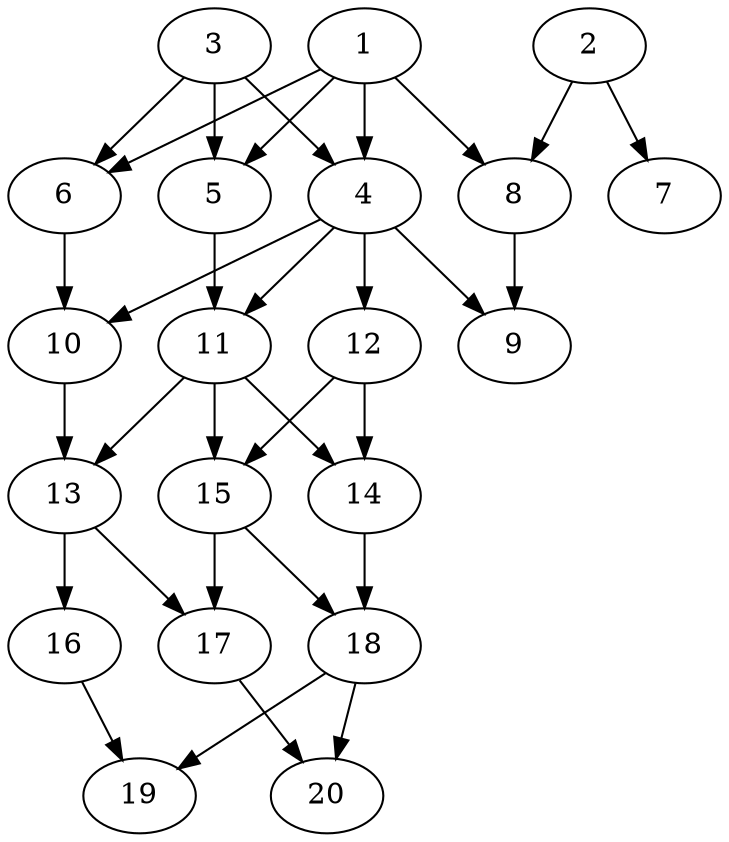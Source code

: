 // DAG automatically generated by daggen at Tue Jul 23 14:23:30 2019
// ./daggen --dot -n 20 --ccr 0.3 --fat 0.6 --regular 0.5 --density 0.6 --mindata 5242880 --maxdata 52428800 
digraph G {
  1 [size="45602133", alpha="0.17", expect_size="13680640"] 
  1 -> 4 [size ="13680640"]
  1 -> 5 [size ="13680640"]
  1 -> 6 [size ="13680640"]
  1 -> 8 [size ="13680640"]
  2 [size="165976747", alpha="0.02", expect_size="49793024"] 
  2 -> 7 [size ="49793024"]
  2 -> 8 [size ="49793024"]
  3 [size="137338880", alpha="0.03", expect_size="41201664"] 
  3 -> 4 [size ="41201664"]
  3 -> 5 [size ="41201664"]
  3 -> 6 [size ="41201664"]
  4 [size="26992640", alpha="0.19", expect_size="8097792"] 
  4 -> 9 [size ="8097792"]
  4 -> 10 [size ="8097792"]
  4 -> 11 [size ="8097792"]
  4 -> 12 [size ="8097792"]
  5 [size="68287147", alpha="0.07", expect_size="20486144"] 
  5 -> 11 [size ="20486144"]
  6 [size="148585813", alpha="0.07", expect_size="44575744"] 
  6 -> 10 [size ="44575744"]
  7 [size="163959467", alpha="0.08", expect_size="49187840"] 
  8 [size="66061653", alpha="0.08", expect_size="19818496"] 
  8 -> 9 [size ="19818496"]
  9 [size="62702933", alpha="0.16", expect_size="18810880"] 
  10 [size="99901440", alpha="0.18", expect_size="29970432"] 
  10 -> 13 [size ="29970432"]
  11 [size="102608213", alpha="0.05", expect_size="30782464"] 
  11 -> 13 [size ="30782464"]
  11 -> 14 [size ="30782464"]
  11 -> 15 [size ="30782464"]
  12 [size="78315520", alpha="0.19", expect_size="23494656"] 
  12 -> 14 [size ="23494656"]
  12 -> 15 [size ="23494656"]
  13 [size="95436800", alpha="0.05", expect_size="28631040"] 
  13 -> 16 [size ="28631040"]
  13 -> 17 [size ="28631040"]
  14 [size="122890240", alpha="0.05", expect_size="36867072"] 
  14 -> 18 [size ="36867072"]
  15 [size="115797333", alpha="0.07", expect_size="34739200"] 
  15 -> 17 [size ="34739200"]
  15 -> 18 [size ="34739200"]
  16 [size="174339413", alpha="0.01", expect_size="52301824"] 
  16 -> 19 [size ="52301824"]
  17 [size="68222293", alpha="0.10", expect_size="20466688"] 
  17 -> 20 [size ="20466688"]
  18 [size="132881067", alpha="0.06", expect_size="39864320"] 
  18 -> 19 [size ="39864320"]
  18 -> 20 [size ="39864320"]
  19 [size="39608320", alpha="0.06", expect_size="11882496"] 
  20 [size="164829867", alpha="0.07", expect_size="49448960"] 
}
